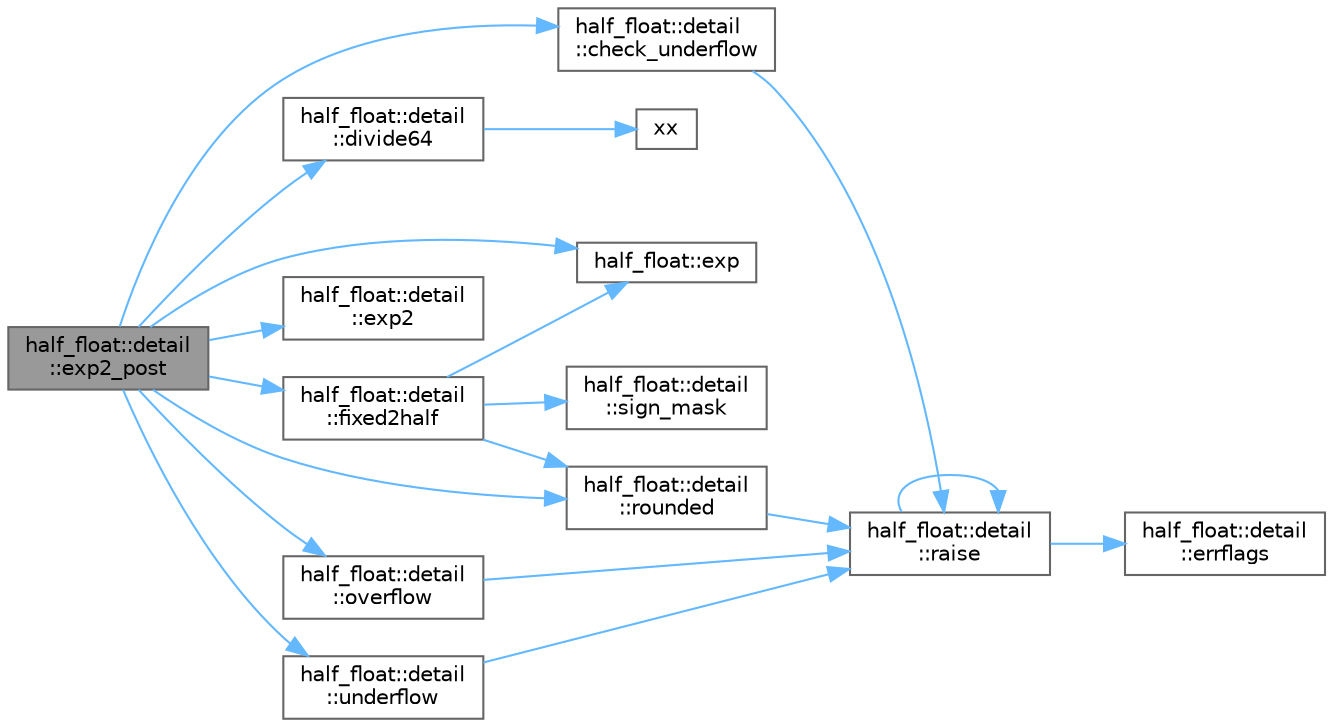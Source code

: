 digraph "half_float::detail::exp2_post"
{
 // LATEX_PDF_SIZE
  bgcolor="transparent";
  edge [fontname=Helvetica,fontsize=10,labelfontname=Helvetica,labelfontsize=10];
  node [fontname=Helvetica,fontsize=10,shape=box,height=0.2,width=0.4];
  rankdir="LR";
  Node1 [id="Node000001",label="half_float::detail\l::exp2_post",height=0.2,width=0.4,color="gray40", fillcolor="grey60", style="filled", fontcolor="black",tooltip=" "];
  Node1 -> Node2 [id="edge1_Node000001_Node000002",color="steelblue1",style="solid",tooltip=" "];
  Node2 [id="Node000002",label="half_float::detail\l::check_underflow",height=0.2,width=0.4,color="grey40", fillcolor="white", style="filled",URL="$namespacehalf__float_1_1detail.html#a2bf0023fb377ed058d52a0a3a6282f8f",tooltip=" "];
  Node2 -> Node3 [id="edge2_Node000002_Node000003",color="steelblue1",style="solid",tooltip=" "];
  Node3 [id="Node000003",label="half_float::detail\l::raise",height=0.2,width=0.4,color="grey40", fillcolor="white", style="filled",URL="$namespacehalf__float_1_1detail.html#ab339fa9c282045fa013a9783e67e1495",tooltip=" "];
  Node3 -> Node4 [id="edge3_Node000003_Node000004",color="steelblue1",style="solid",tooltip=" "];
  Node4 [id="Node000004",label="half_float::detail\l::errflags",height=0.2,width=0.4,color="grey40", fillcolor="white", style="filled",URL="$namespacehalf__float_1_1detail.html#a4c7c5d5dadbdc87e9d10673a2d8ae72a",tooltip=" "];
  Node3 -> Node3 [id="edge4_Node000003_Node000003",color="steelblue1",style="solid",tooltip=" "];
  Node1 -> Node5 [id="edge5_Node000001_Node000005",color="steelblue1",style="solid",tooltip=" "];
  Node5 [id="Node000005",label="half_float::detail\l::divide64",height=0.2,width=0.4,color="grey40", fillcolor="white", style="filled",URL="$namespacehalf__float_1_1detail.html#aa61c2d91ad47586025e275bfbcd89b1b",tooltip=" "];
  Node5 -> Node6 [id="edge6_Node000005_Node000006",color="steelblue1",style="solid",tooltip=" "];
  Node6 [id="Node000006",label="xx",height=0.2,width=0.4,color="grey40", fillcolor="white", style="filled",URL="$core_2swizzle__2_8inl_8h.html#aae49af6726dec52213c1b49977caf958",tooltip=" "];
  Node1 -> Node7 [id="edge7_Node000001_Node000007",color="steelblue1",style="solid",tooltip=" "];
  Node7 [id="Node000007",label="half_float::exp",height=0.2,width=0.4,color="grey40", fillcolor="white", style="filled",URL="$namespacehalf__float.html#af218457b319aefe4dc32f92cbd47e446",tooltip=" "];
  Node1 -> Node8 [id="edge8_Node000001_Node000008",color="steelblue1",style="solid",tooltip=" "];
  Node8 [id="Node000008",label="half_float::detail\l::exp2",height=0.2,width=0.4,color="grey40", fillcolor="white", style="filled",URL="$namespacehalf__float_1_1detail.html#a0d63c22ad980df6380398c0abcdecd21",tooltip=" "];
  Node1 -> Node9 [id="edge9_Node000001_Node000009",color="steelblue1",style="solid",tooltip=" "];
  Node9 [id="Node000009",label="half_float::detail\l::fixed2half",height=0.2,width=0.4,color="grey40", fillcolor="white", style="filled",URL="$namespacehalf__float_1_1detail.html#a32e179257a6cb22ed80f8a71a5f5c986",tooltip=" "];
  Node9 -> Node7 [id="edge10_Node000009_Node000007",color="steelblue1",style="solid",tooltip=" "];
  Node9 -> Node10 [id="edge11_Node000009_Node000010",color="steelblue1",style="solid",tooltip=" "];
  Node10 [id="Node000010",label="half_float::detail\l::rounded",height=0.2,width=0.4,color="grey40", fillcolor="white", style="filled",URL="$namespacehalf__float_1_1detail.html#abf9da8ce261de71db60966d094abdaeb",tooltip=" "];
  Node10 -> Node3 [id="edge12_Node000010_Node000003",color="steelblue1",style="solid",tooltip=" "];
  Node9 -> Node11 [id="edge13_Node000009_Node000011",color="steelblue1",style="solid",tooltip=" "];
  Node11 [id="Node000011",label="half_float::detail\l::sign_mask",height=0.2,width=0.4,color="grey40", fillcolor="white", style="filled",URL="$namespacehalf__float_1_1detail.html#ade76d538bb39f5b2b6b378d5c22b6b7c",tooltip=" "];
  Node1 -> Node12 [id="edge14_Node000001_Node000012",color="steelblue1",style="solid",tooltip=" "];
  Node12 [id="Node000012",label="half_float::detail\l::overflow",height=0.2,width=0.4,color="grey40", fillcolor="white", style="filled",URL="$namespacehalf__float_1_1detail.html#a4884a31d1e02744fc55a78e4ae5411a9",tooltip=" "];
  Node12 -> Node3 [id="edge15_Node000012_Node000003",color="steelblue1",style="solid",tooltip=" "];
  Node1 -> Node10 [id="edge16_Node000001_Node000010",color="steelblue1",style="solid",tooltip=" "];
  Node1 -> Node13 [id="edge17_Node000001_Node000013",color="steelblue1",style="solid",tooltip=" "];
  Node13 [id="Node000013",label="half_float::detail\l::underflow",height=0.2,width=0.4,color="grey40", fillcolor="white", style="filled",URL="$namespacehalf__float_1_1detail.html#a7f5efa2dce0ccfa906012eb637e29dd4",tooltip=" "];
  Node13 -> Node3 [id="edge18_Node000013_Node000003",color="steelblue1",style="solid",tooltip=" "];
}
